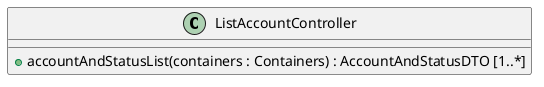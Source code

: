 @startuml
'Attribute syntax: <visibility> <name> : <type> <multiplicity> = <default>
'Method syntax: <visibility> <name (parameter-list)> : <return-type> - For simplicity the type of the parameter-list is not specified

class ListAccountController {

    +accountAndStatusList(containers : Containers) : AccountAndStatusDTO [1..*]
}

@enduml